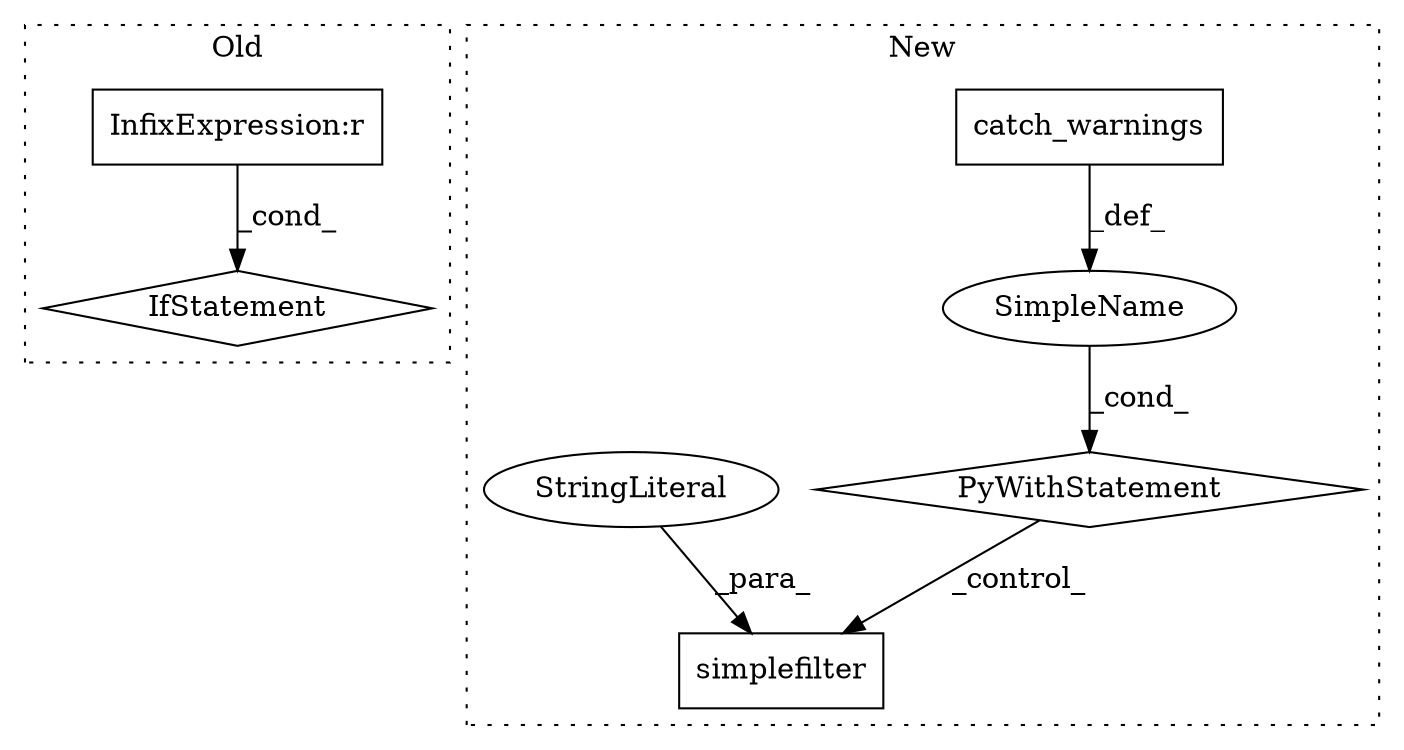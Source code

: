 digraph G {
subgraph cluster0 {
1 [label="IfStatement" a="25" s="12999,13022" l="4,2" shape="diamond"];
7 [label="InfixExpression:r" a="27" s="13014" l="4" shape="box"];
label = "Old";
style="dotted";
}
subgraph cluster1 {
2 [label="catch_warnings" a="32" s="13318,13337" l="15,1" shape="box"];
3 [label="PyWithStatement" a="104" s="13299,13338" l="10,2" shape="diamond"];
4 [label="simplefilter" a="32" s="13400,13421" l="13,1" shape="box"];
5 [label="SimpleName" a="42" s="" l="" shape="ellipse"];
6 [label="StringLiteral" a="45" s="13413" l="8" shape="ellipse"];
label = "New";
style="dotted";
}
2 -> 5 [label="_def_"];
3 -> 4 [label="_control_"];
5 -> 3 [label="_cond_"];
6 -> 4 [label="_para_"];
7 -> 1 [label="_cond_"];
}